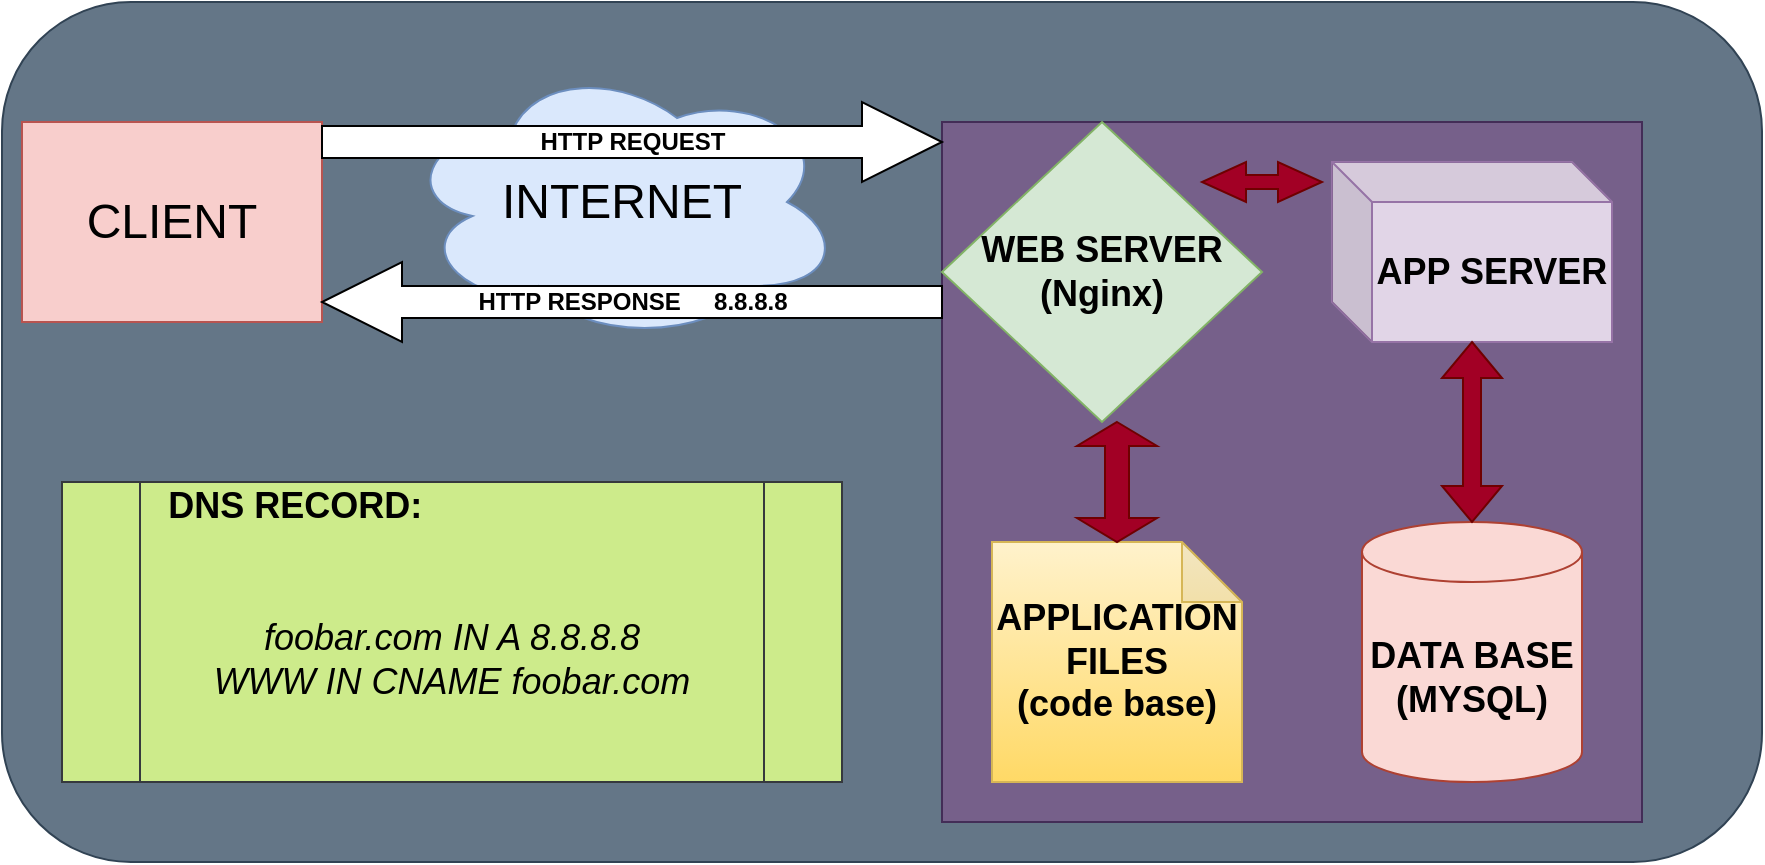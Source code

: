 <mxfile version="23.1.7" type="github">
  <diagram name="Page-1" id="B2SiPLrzJir9BLP34fW8">
    <mxGraphModel dx="880" dy="1534" grid="1" gridSize="10" guides="1" tooltips="1" connect="1" arrows="1" fold="1" page="1" pageScale="1" pageWidth="850" pageHeight="1100" math="0" shadow="0">
      <root>
        <mxCell id="0" />
        <mxCell id="1" parent="0" />
        <mxCell id="tG6dbVnhbMm6jYXhY-Z4-1" value="" style="rounded=1;whiteSpace=wrap;html=1;strokeColor=#314354;fillColor=#647687;fontColor=#ffffff;" vertex="1" parent="1">
          <mxGeometry x="160" y="-180" width="880" height="430" as="geometry" />
        </mxCell>
        <mxCell id="tG6dbVnhbMm6jYXhY-Z4-2" value="&lt;font style=&quot;font-size: 24px;&quot;&gt;CLIENT&lt;/font&gt;" style="rounded=0;whiteSpace=wrap;html=1;fillColor=#f8cecc;strokeColor=#b85450;" vertex="1" parent="1">
          <mxGeometry x="170" y="-120" width="150" height="100" as="geometry" />
        </mxCell>
        <mxCell id="tG6dbVnhbMm6jYXhY-Z4-3" value="" style="whiteSpace=wrap;html=1;aspect=fixed;fillColor=#76608a;fontColor=#ffffff;strokeColor=#432D57;" vertex="1" parent="1">
          <mxGeometry x="630" y="-120" width="350" height="350" as="geometry" />
        </mxCell>
        <mxCell id="tG6dbVnhbMm6jYXhY-Z4-4" value="&lt;font style=&quot;font-size: 24px;&quot;&gt;INTERNET&lt;/font&gt;" style="ellipse;shape=cloud;whiteSpace=wrap;html=1;fillColor=#dae8fc;strokeColor=#6c8ebf;" vertex="1" parent="1">
          <mxGeometry x="360" y="-150" width="220" height="140" as="geometry" />
        </mxCell>
        <mxCell id="tG6dbVnhbMm6jYXhY-Z4-5" value="&lt;font style=&quot;font-size: 18px;&quot;&gt;&lt;b&gt;WEB SERVER&lt;br&gt;(Nginx)&lt;br&gt;&lt;/b&gt;&lt;/font&gt;" style="rhombus;whiteSpace=wrap;html=1;fillColor=#d5e8d4;strokeColor=#82b366;" vertex="1" parent="1">
          <mxGeometry x="630" y="-120" width="160" height="150" as="geometry" />
        </mxCell>
        <mxCell id="tG6dbVnhbMm6jYXhY-Z4-7" value="&lt;font style=&quot;font-size: 18px;&quot;&gt;&lt;b&gt;APPLICATION&lt;br&gt;FILES&lt;br&gt;(code base)&lt;br&gt;&lt;/b&gt;&lt;/font&gt;" style="shape=note;whiteSpace=wrap;html=1;backgroundOutline=1;darkOpacity=0.05;fillColor=#fff2cc;strokeColor=#d6b656;gradientColor=#ffd966;" vertex="1" parent="1">
          <mxGeometry x="655" y="90" width="125" height="120" as="geometry" />
        </mxCell>
        <mxCell id="tG6dbVnhbMm6jYXhY-Z4-8" value="&lt;font style=&quot;font-size: 18px;&quot;&gt;&lt;b&gt;DATA BASE&lt;br&gt;(MYSQL)&lt;/b&gt;&lt;/font&gt;" style="shape=cylinder3;whiteSpace=wrap;html=1;boundedLbl=1;backgroundOutline=1;size=15;fillColor=#fad9d5;strokeColor=#ae4132;" vertex="1" parent="1">
          <mxGeometry x="840" y="80" width="110" height="130" as="geometry" />
        </mxCell>
        <mxCell id="tG6dbVnhbMm6jYXhY-Z4-19" value="&lt;font style=&quot;font-size: 18px;&quot;&gt;&lt;b&gt;APP SERVER&lt;/b&gt;&lt;/font&gt;" style="shape=cube;whiteSpace=wrap;html=1;boundedLbl=1;backgroundOutline=1;darkOpacity=0.05;darkOpacity2=0.1;fillColor=#e1d5e7;strokeColor=#9673a6;" vertex="1" parent="1">
          <mxGeometry x="825" y="-100" width="140" height="90" as="geometry" />
        </mxCell>
        <mxCell id="tG6dbVnhbMm6jYXhY-Z4-20" value="&lt;font style=&quot;&quot;&gt;&lt;b style=&quot;&quot;&gt;&lt;font style=&quot;font-size: 18px;&quot;&gt;DNS RECORD:&amp;nbsp; &lt;/font&gt;&lt;span style=&quot;font-size: 24px;&quot;&gt;&amp;nbsp; &amp;nbsp; &amp;nbsp; &amp;nbsp; &amp;nbsp; &amp;nbsp; &amp;nbsp; &amp;nbsp; &amp;nbsp; &amp;nbsp; &amp;nbsp;&amp;nbsp;&lt;/span&gt;&lt;br&gt;&lt;/b&gt;&lt;/font&gt;&amp;nbsp; &amp;nbsp; &amp;nbsp;&lt;font style=&quot;font-size: 18px;&quot;&gt;&lt;i&gt; &amp;nbsp; &amp;nbsp; &amp;nbsp; &amp;nbsp; &amp;nbsp; &amp;nbsp; &amp;nbsp; &amp;nbsp; &amp;nbsp; &amp;nbsp; &amp;nbsp; &amp;nbsp; &amp;nbsp; &amp;nbsp; &amp;nbsp; &amp;nbsp; &amp;nbsp; &amp;nbsp; &amp;nbsp; &amp;nbsp;&amp;nbsp;&lt;br&gt;&lt;br&gt;foobar.com IN A 8.8.8.8&lt;br&gt;WWW IN CNAME foobar.com&lt;/i&gt;&lt;/font&gt;&lt;br&gt;&lt;br&gt;&lt;br&gt;&lt;div&gt;&lt;br&gt;&lt;/div&gt;" style="shape=process;whiteSpace=wrap;html=1;backgroundOutline=1;fillColor=#cdeb8b;strokeColor=#36393d;" vertex="1" parent="1">
          <mxGeometry x="190" y="60" width="390" height="150" as="geometry" />
        </mxCell>
        <mxCell id="tG6dbVnhbMm6jYXhY-Z4-24" value="&lt;b&gt;HTTP REQUEST&lt;/b&gt;" style="html=1;shadow=0;dashed=0;align=center;verticalAlign=middle;shape=mxgraph.arrows2.arrow;dy=0.6;dx=40;notch=0;" vertex="1" parent="1">
          <mxGeometry x="320" y="-130" width="310" height="40" as="geometry" />
        </mxCell>
        <mxCell id="tG6dbVnhbMm6jYXhY-Z4-25" value="&lt;b&gt;HTTP RESPONSE&amp;nbsp; &amp;nbsp; &amp;nbsp;8.8.8.8&lt;/b&gt;" style="html=1;shadow=0;dashed=0;align=center;verticalAlign=middle;shape=mxgraph.arrows2.arrow;dy=0.6;dx=40;flipH=1;notch=0;" vertex="1" parent="1">
          <mxGeometry x="320" y="-50" width="310" height="40" as="geometry" />
        </mxCell>
        <mxCell id="tG6dbVnhbMm6jYXhY-Z4-27" value="" style="html=1;shadow=0;dashed=0;align=center;verticalAlign=middle;shape=mxgraph.arrows2.twoWayArrow;dy=0.65;dx=22;fillColor=#a20025;fontColor=#ffffff;strokeColor=#6F0000;" vertex="1" parent="1">
          <mxGeometry x="760" y="-100" width="60" height="20" as="geometry" />
        </mxCell>
        <mxCell id="tG6dbVnhbMm6jYXhY-Z4-31" value="" style="shape=doubleArrow;direction=south;whiteSpace=wrap;html=1;fillColor=#a20025;fontColor=#ffffff;strokeColor=#6F0000;" vertex="1" parent="1">
          <mxGeometry x="697.5" y="30" width="40" height="60" as="geometry" />
        </mxCell>
        <mxCell id="tG6dbVnhbMm6jYXhY-Z4-32" value="" style="shape=doubleArrow;direction=south;whiteSpace=wrap;html=1;fillColor=#a20025;fontColor=#ffffff;strokeColor=#6F0000;" vertex="1" parent="1">
          <mxGeometry x="880" y="-10" width="30" height="90" as="geometry" />
        </mxCell>
      </root>
    </mxGraphModel>
  </diagram>
</mxfile>
